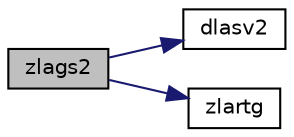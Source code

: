 digraph "zlags2"
{
 // LATEX_PDF_SIZE
  edge [fontname="Helvetica",fontsize="10",labelfontname="Helvetica",labelfontsize="10"];
  node [fontname="Helvetica",fontsize="10",shape=record];
  rankdir="LR";
  Node1 [label="zlags2",height=0.2,width=0.4,color="black", fillcolor="grey75", style="filled", fontcolor="black",tooltip="ZLAGS2"];
  Node1 -> Node2 [color="midnightblue",fontsize="10",style="solid",fontname="Helvetica"];
  Node2 [label="dlasv2",height=0.2,width=0.4,color="black", fillcolor="white", style="filled",URL="$dlasv2_8f.html#aee8e05a707783a9fba5d213093453543",tooltip="DLASV2 computes the singular value decomposition of a 2-by-2 triangular matrix."];
  Node1 -> Node3 [color="midnightblue",fontsize="10",style="solid",fontname="Helvetica"];
  Node3 [label="zlartg",height=0.2,width=0.4,color="black", fillcolor="white", style="filled",URL="$zlartg_8f90.html#a1e266e78a9a8585a1fc67f2d23badc64",tooltip="ZLARTG generates a plane rotation with real cosine and complex sine."];
}
